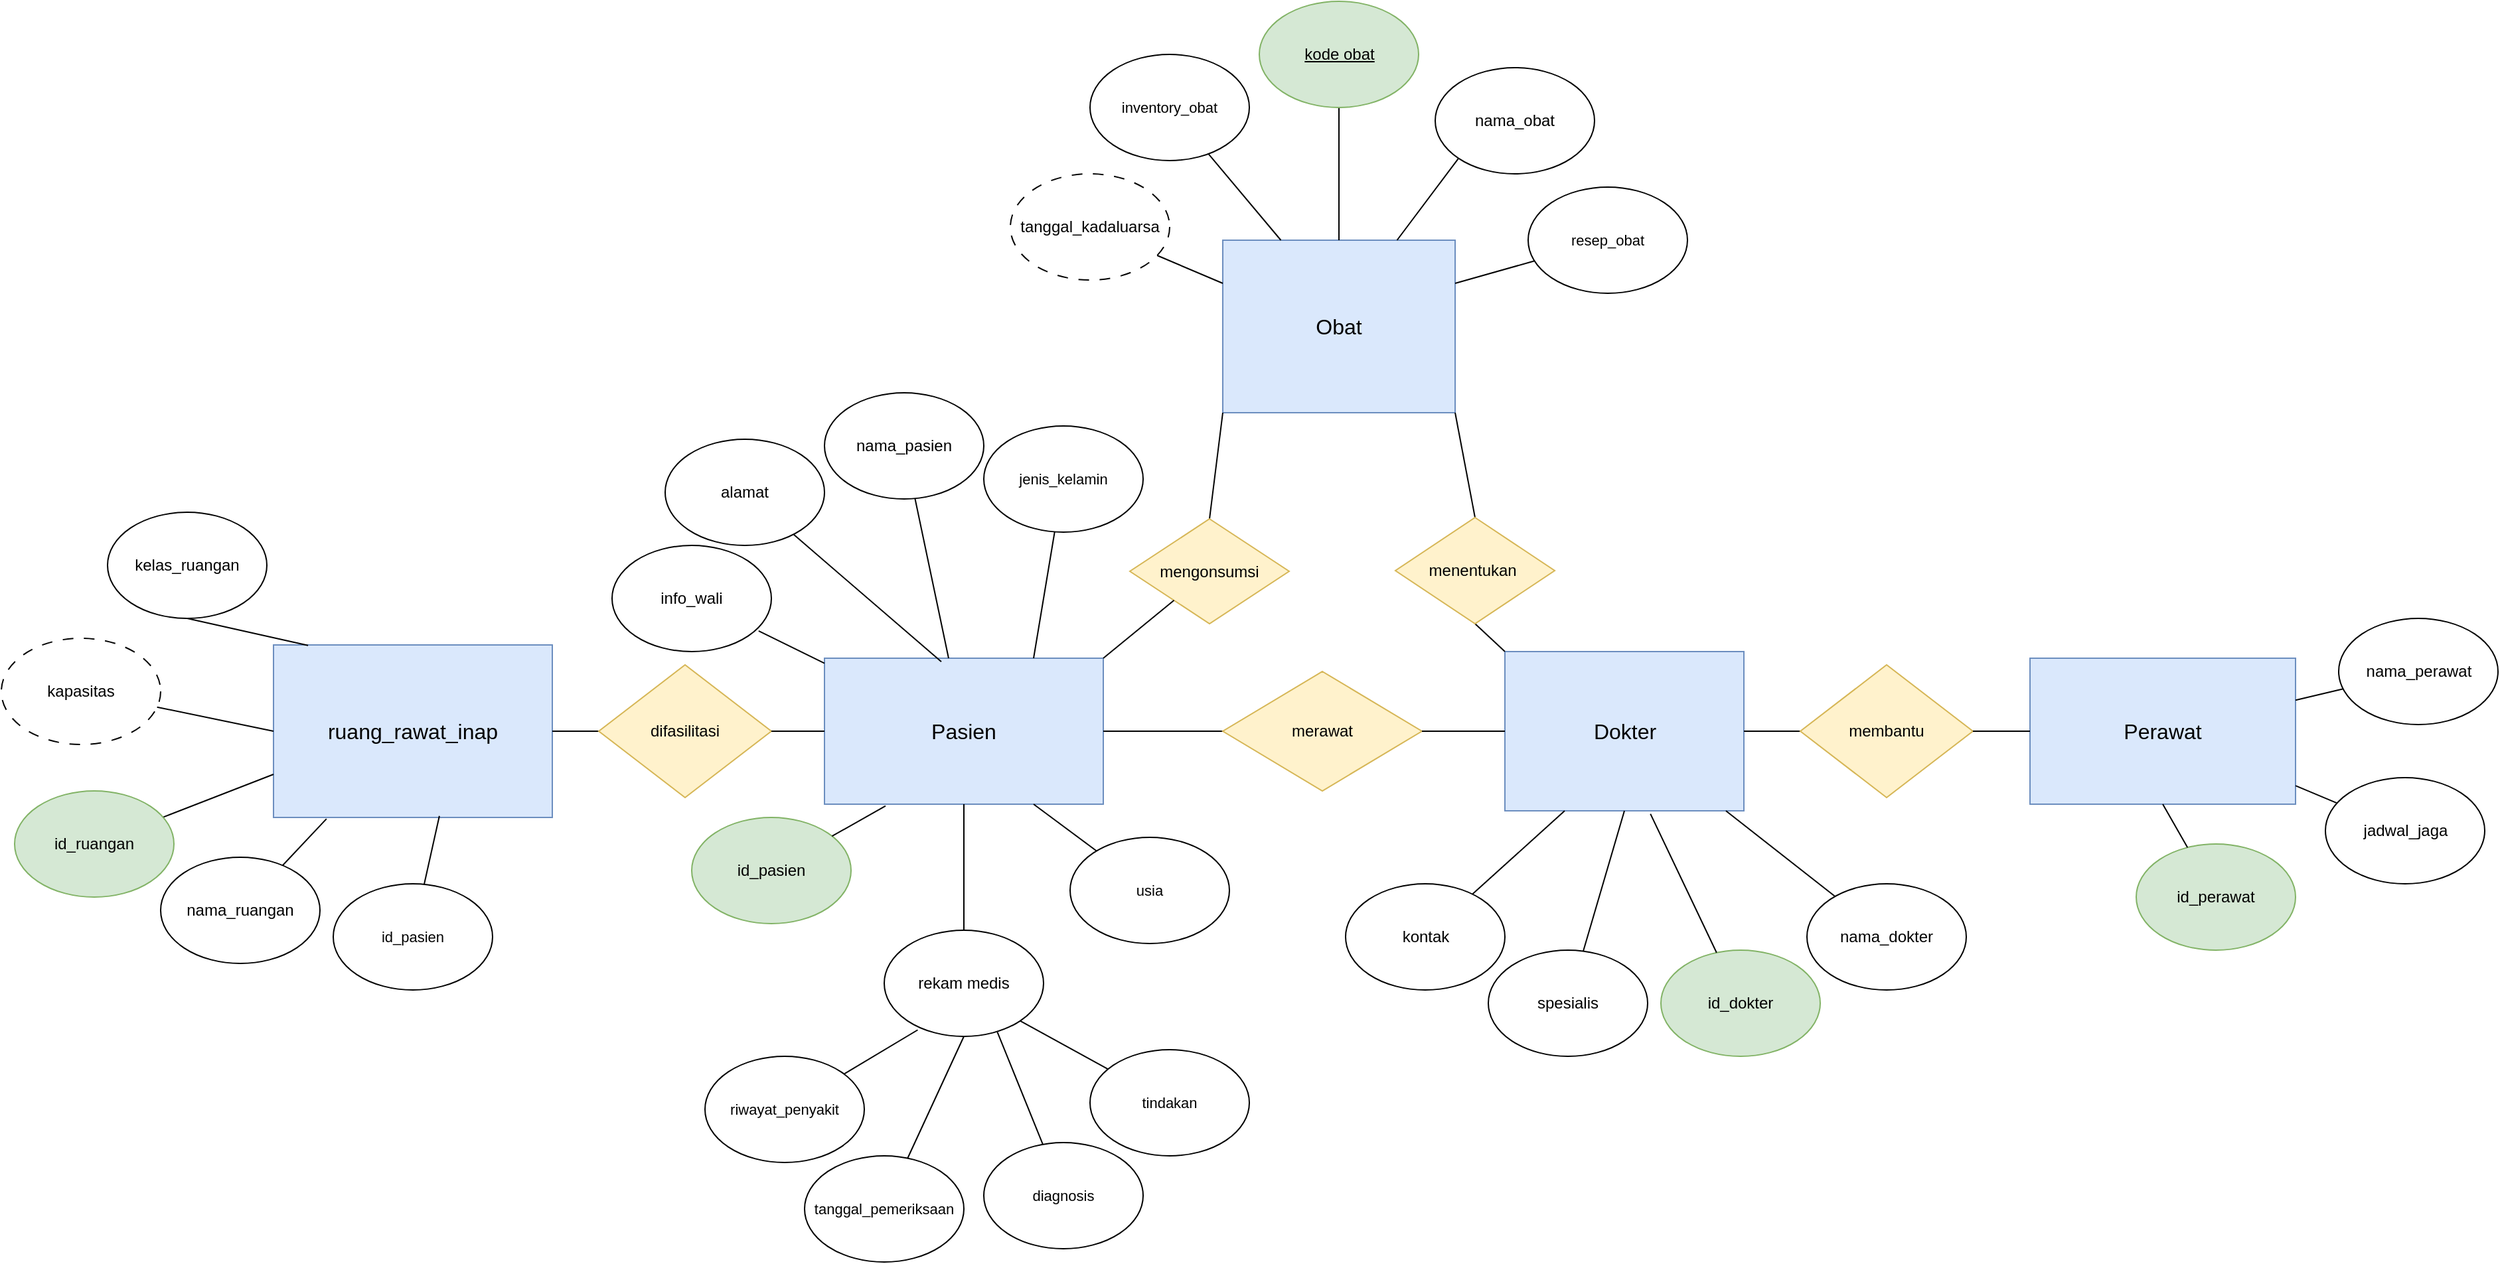 <mxfile version="26.0.16" pages="2">
  <diagram name="Page-1" id="LB_2uDk40Er088YPFWuC">
    <mxGraphModel dx="4876" dy="2948" grid="1" gridSize="10" guides="1" tooltips="1" connect="1" arrows="1" fold="1" page="1" pageScale="1" pageWidth="850" pageHeight="1100" math="0" shadow="0">
      <root>
        <mxCell id="0" />
        <mxCell id="1" parent="0" />
        <mxCell id="Kvg0KjYGYufHvfmbACnj-1" value="Pasien" style="rounded=0;whiteSpace=wrap;html=1;fillColor=#dae8fc;strokeColor=#6c8ebf;fontSize=16;" parent="1" vertex="1">
          <mxGeometry x="-410" y="-55" width="210" height="110" as="geometry" />
        </mxCell>
        <mxCell id="Kvg0KjYGYufHvfmbACnj-2" value="Perawat" style="rounded=0;whiteSpace=wrap;html=1;fillColor=#dae8fc;strokeColor=#6c8ebf;fontSize=16;" parent="1" vertex="1">
          <mxGeometry x="498" y="-55.0" width="200" height="110" as="geometry" />
        </mxCell>
        <mxCell id="Kvg0KjYGYufHvfmbACnj-3" value="Dokter" style="rounded=0;whiteSpace=wrap;html=1;fillColor=#dae8fc;strokeColor=#6c8ebf;fontSize=16;" parent="1" vertex="1">
          <mxGeometry x="102.5" y="-60" width="180" height="120" as="geometry" />
        </mxCell>
        <mxCell id="Kvg0KjYGYufHvfmbACnj-4" value="ruang_rawat_inap" style="rounded=0;whiteSpace=wrap;html=1;fillColor=#dae8fc;strokeColor=#6c8ebf;fontSize=16;" parent="1" vertex="1">
          <mxGeometry x="-825" y="-65" width="210" height="130" as="geometry" />
        </mxCell>
        <mxCell id="Kvg0KjYGYufHvfmbACnj-39" style="rounded=0;orthogonalLoop=1;jettySize=auto;html=1;endArrow=none;startFill=0;" parent="1" source="Kvg0KjYGYufHvfmbACnj-5" target="Kvg0KjYGYufHvfmbACnj-1" edge="1">
          <mxGeometry relative="1" as="geometry" />
        </mxCell>
        <mxCell id="Kvg0KjYGYufHvfmbACnj-5" value="nama_pasien" style="ellipse;whiteSpace=wrap;html=1;" parent="1" vertex="1">
          <mxGeometry x="-410" y="-255" width="120" height="80" as="geometry" />
        </mxCell>
        <mxCell id="Kvg0KjYGYufHvfmbACnj-34" style="rounded=0;orthogonalLoop=1;jettySize=auto;html=1;entryX=0.419;entryY=0.024;entryDx=0;entryDy=0;endArrow=none;startFill=0;entryPerimeter=0;" parent="1" source="Kvg0KjYGYufHvfmbACnj-6" target="Kvg0KjYGYufHvfmbACnj-1" edge="1">
          <mxGeometry relative="1" as="geometry" />
        </mxCell>
        <mxCell id="Kvg0KjYGYufHvfmbACnj-6" value="alamat" style="ellipse;whiteSpace=wrap;html=1;" parent="1" vertex="1">
          <mxGeometry x="-530" y="-220" width="120" height="80" as="geometry" />
        </mxCell>
        <mxCell id="Kvg0KjYGYufHvfmbACnj-7" value="id_pasien" style="ellipse;whiteSpace=wrap;html=1;fillColor=#d5e8d4;strokeColor=#82b366;" parent="1" vertex="1">
          <mxGeometry x="-510" y="65" width="120" height="80" as="geometry" />
        </mxCell>
        <mxCell id="Kvg0KjYGYufHvfmbACnj-35" style="rounded=0;orthogonalLoop=1;jettySize=auto;html=1;endArrow=none;startFill=0;" parent="1" source="Kvg0KjYGYufHvfmbACnj-8" target="Kvg0KjYGYufHvfmbACnj-1" edge="1">
          <mxGeometry relative="1" as="geometry" />
        </mxCell>
        <mxCell id="Kvg0KjYGYufHvfmbACnj-8" value="info_wali" style="ellipse;whiteSpace=wrap;html=1;fillStyle=auto;strokeColor=default;perimeterSpacing=2;shadow=0;" parent="1" vertex="1">
          <mxGeometry x="-570" y="-140" width="120" height="80" as="geometry" />
        </mxCell>
        <mxCell id="Kvg0KjYGYufHvfmbACnj-53" style="rounded=0;orthogonalLoop=1;jettySize=auto;html=1;endArrow=none;startFill=0;" parent="1" source="Kvg0KjYGYufHvfmbACnj-10" target="Kvg0KjYGYufHvfmbACnj-3" edge="1">
          <mxGeometry relative="1" as="geometry" />
        </mxCell>
        <mxCell id="Kvg0KjYGYufHvfmbACnj-10" value="nama_dokter" style="ellipse;whiteSpace=wrap;html=1;" parent="1" vertex="1">
          <mxGeometry x="330" y="115" width="120" height="80" as="geometry" />
        </mxCell>
        <mxCell id="Kvg0KjYGYufHvfmbACnj-11" value="id_dokter" style="ellipse;whiteSpace=wrap;html=1;fillColor=#d5e8d4;strokeColor=#82b366;" parent="1" vertex="1">
          <mxGeometry x="220" y="165" width="120" height="80" as="geometry" />
        </mxCell>
        <mxCell id="Kvg0KjYGYufHvfmbACnj-51" style="rounded=0;orthogonalLoop=1;jettySize=auto;html=1;endArrow=none;startFill=0;entryX=0.5;entryY=1;entryDx=0;entryDy=0;" parent="1" source="Kvg0KjYGYufHvfmbACnj-12" target="Kvg0KjYGYufHvfmbACnj-3" edge="1">
          <mxGeometry relative="1" as="geometry" />
        </mxCell>
        <mxCell id="Kvg0KjYGYufHvfmbACnj-12" value="spesialis" style="ellipse;whiteSpace=wrap;html=1;" parent="1" vertex="1">
          <mxGeometry x="90" y="165" width="120" height="80" as="geometry" />
        </mxCell>
        <mxCell id="Kvg0KjYGYufHvfmbACnj-55" style="rounded=0;orthogonalLoop=1;jettySize=auto;html=1;entryX=0.25;entryY=1;entryDx=0;entryDy=0;endArrow=none;startFill=0;" parent="1" source="Kvg0KjYGYufHvfmbACnj-14" target="Kvg0KjYGYufHvfmbACnj-3" edge="1">
          <mxGeometry relative="1" as="geometry" />
        </mxCell>
        <mxCell id="Kvg0KjYGYufHvfmbACnj-14" value="kontak" style="ellipse;whiteSpace=wrap;html=1;" parent="1" vertex="1">
          <mxGeometry x="-17.5" y="115" width="120" height="80" as="geometry" />
        </mxCell>
        <mxCell id="Kvg0KjYGYufHvfmbACnj-15" value="id_perawat" style="ellipse;whiteSpace=wrap;html=1;fillColor=#d5e8d4;strokeColor=#82b366;" parent="1" vertex="1">
          <mxGeometry x="578" y="85" width="120" height="80" as="geometry" />
        </mxCell>
        <mxCell id="Kvg0KjYGYufHvfmbACnj-42" style="rounded=0;orthogonalLoop=1;jettySize=auto;html=1;endArrow=none;startFill=0;" parent="1" source="Kvg0KjYGYufHvfmbACnj-16" target="Kvg0KjYGYufHvfmbACnj-2" edge="1">
          <mxGeometry relative="1" as="geometry" />
        </mxCell>
        <mxCell id="Kvg0KjYGYufHvfmbACnj-16" value="jadwal_jaga" style="ellipse;whiteSpace=wrap;html=1;" parent="1" vertex="1">
          <mxGeometry x="720.5" y="35" width="120" height="80" as="geometry" />
        </mxCell>
        <mxCell id="Kvg0KjYGYufHvfmbACnj-45" style="rounded=0;orthogonalLoop=1;jettySize=auto;html=1;endArrow=none;startFill=0;" parent="1" source="Kvg0KjYGYufHvfmbACnj-17" target="Kvg0KjYGYufHvfmbACnj-2" edge="1">
          <mxGeometry relative="1" as="geometry" />
        </mxCell>
        <mxCell id="Kvg0KjYGYufHvfmbACnj-17" value="nama_perawat" style="ellipse;whiteSpace=wrap;html=1;" parent="1" vertex="1">
          <mxGeometry x="730.5" y="-85.0" width="120" height="80" as="geometry" />
        </mxCell>
        <mxCell id="Kvg0KjYGYufHvfmbACnj-47" style="rounded=0;orthogonalLoop=1;jettySize=auto;html=1;endArrow=none;startFill=0;entryX=0;entryY=0.75;entryDx=0;entryDy=0;" parent="1" source="Kvg0KjYGYufHvfmbACnj-20" target="Kvg0KjYGYufHvfmbACnj-4" edge="1">
          <mxGeometry relative="1" as="geometry">
            <mxPoint x="-860" y="30" as="targetPoint" />
          </mxGeometry>
        </mxCell>
        <mxCell id="Kvg0KjYGYufHvfmbACnj-20" value="id_ruangan" style="ellipse;whiteSpace=wrap;html=1;fillColor=#d5e8d4;strokeColor=#82b366;" parent="1" vertex="1">
          <mxGeometry x="-1020" y="45" width="120" height="80" as="geometry" />
        </mxCell>
        <mxCell id="Kvg0KjYGYufHvfmbACnj-50" style="rounded=0;orthogonalLoop=1;jettySize=auto;html=1;entryX=0.124;entryY=0.003;entryDx=0;entryDy=0;endArrow=none;startFill=0;exitX=0.5;exitY=1;exitDx=0;exitDy=0;entryPerimeter=0;" parent="1" source="Kvg0KjYGYufHvfmbACnj-21" target="Kvg0KjYGYufHvfmbACnj-4" edge="1">
          <mxGeometry relative="1" as="geometry">
            <mxPoint x="-630.936" y="-124.267" as="sourcePoint" />
            <mxPoint x="-745" y="-60" as="targetPoint" />
          </mxGeometry>
        </mxCell>
        <mxCell id="Kvg0KjYGYufHvfmbACnj-21" value="kelas_ruangan" style="ellipse;whiteSpace=wrap;html=1;" parent="1" vertex="1">
          <mxGeometry x="-950" y="-165" width="120" height="80" as="geometry" />
        </mxCell>
        <mxCell id="Kvg0KjYGYufHvfmbACnj-22" value="kapasitas" style="ellipse;whiteSpace=wrap;html=1;dashed=1;dashPattern=8 8;" parent="1" vertex="1">
          <mxGeometry x="-1030" y="-70" width="120" height="80" as="geometry" />
        </mxCell>
        <mxCell id="Kvg0KjYGYufHvfmbACnj-48" style="rounded=0;orthogonalLoop=1;jettySize=auto;html=1;entryX=0.19;entryY=1.008;entryDx=0;entryDy=0;endArrow=none;startFill=0;entryPerimeter=0;" parent="1" source="Kvg0KjYGYufHvfmbACnj-24" target="Kvg0KjYGYufHvfmbACnj-4" edge="1">
          <mxGeometry relative="1" as="geometry" />
        </mxCell>
        <mxCell id="Kvg0KjYGYufHvfmbACnj-24" value="nama_ruangan" style="ellipse;whiteSpace=wrap;html=1;" parent="1" vertex="1">
          <mxGeometry x="-910" y="95" width="120" height="80" as="geometry" />
        </mxCell>
        <mxCell id="Kvg0KjYGYufHvfmbACnj-25" value="Obat" style="rounded=0;whiteSpace=wrap;html=1;fillColor=#dae8fc;strokeColor=#6c8ebf;fontSize=16;" parent="1" vertex="1">
          <mxGeometry x="-110" y="-370" width="175" height="130" as="geometry" />
        </mxCell>
        <mxCell id="Kvg0KjYGYufHvfmbACnj-59" style="rounded=0;orthogonalLoop=1;jettySize=auto;html=1;entryX=0.75;entryY=0;entryDx=0;entryDy=0;endArrow=none;startFill=0;exitX=0;exitY=1;exitDx=0;exitDy=0;" parent="1" source="Kvg0KjYGYufHvfmbACnj-26" target="Kvg0KjYGYufHvfmbACnj-25" edge="1">
          <mxGeometry relative="1" as="geometry">
            <mxPoint x="-0.816" y="-545.004" as="sourcePoint" />
          </mxGeometry>
        </mxCell>
        <mxCell id="Kvg0KjYGYufHvfmbACnj-26" value="nama_obat" style="ellipse;whiteSpace=wrap;html=1;" parent="1" vertex="1">
          <mxGeometry x="50" y="-500" width="120" height="80" as="geometry" />
        </mxCell>
        <mxCell id="Kvg0KjYGYufHvfmbACnj-58" style="rounded=0;orthogonalLoop=1;jettySize=auto;html=1;entryX=0.5;entryY=0;entryDx=0;entryDy=0;endArrow=none;startFill=0;" parent="1" source="Kvg0KjYGYufHvfmbACnj-27" target="Kvg0KjYGYufHvfmbACnj-25" edge="1">
          <mxGeometry relative="1" as="geometry" />
        </mxCell>
        <mxCell id="Kvg0KjYGYufHvfmbACnj-27" value="kode obat" style="ellipse;whiteSpace=wrap;html=1;fontStyle=4;fillColor=#d5e8d4;strokeColor=#82b366;" parent="1" vertex="1">
          <mxGeometry x="-82.5" y="-550" width="120" height="80" as="geometry" />
        </mxCell>
        <mxCell id="Kvg0KjYGYufHvfmbACnj-56" style="rounded=0;orthogonalLoop=1;jettySize=auto;html=1;entryX=0;entryY=0.25;entryDx=0;entryDy=0;endArrow=none;startFill=0;" parent="1" source="Kvg0KjYGYufHvfmbACnj-29" target="Kvg0KjYGYufHvfmbACnj-25" edge="1">
          <mxGeometry relative="1" as="geometry" />
        </mxCell>
        <mxCell id="Kvg0KjYGYufHvfmbACnj-29" value="tanggal_kadaluarsa" style="ellipse;whiteSpace=wrap;html=1;dashed=1;dashPattern=8 8;" parent="1" vertex="1">
          <mxGeometry x="-270" y="-420" width="120" height="80" as="geometry" />
        </mxCell>
        <mxCell id="Kvg0KjYGYufHvfmbACnj-38" style="rounded=0;orthogonalLoop=1;jettySize=auto;html=1;endArrow=none;startFill=0;" parent="1" source="Kvg0KjYGYufHvfmbACnj-33" target="Kvg0KjYGYufHvfmbACnj-1" edge="1">
          <mxGeometry relative="1" as="geometry" />
        </mxCell>
        <mxCell id="Kvg0KjYGYufHvfmbACnj-33" value="rekam medis" style="ellipse;whiteSpace=wrap;html=1;" parent="1" vertex="1">
          <mxGeometry x="-365" y="150" width="120" height="80" as="geometry" />
        </mxCell>
        <mxCell id="Kvg0KjYGYufHvfmbACnj-37" style="rounded=0;orthogonalLoop=1;jettySize=auto;html=1;entryX=0.219;entryY=1.012;entryDx=0;entryDy=0;entryPerimeter=0;endArrow=none;startFill=0;" parent="1" source="Kvg0KjYGYufHvfmbACnj-7" target="Kvg0KjYGYufHvfmbACnj-1" edge="1">
          <mxGeometry relative="1" as="geometry" />
        </mxCell>
        <mxCell id="Kvg0KjYGYufHvfmbACnj-46" style="rounded=0;orthogonalLoop=1;jettySize=auto;html=1;endArrow=none;startFill=0;entryX=0;entryY=0.5;entryDx=0;entryDy=0;" parent="1" source="Kvg0KjYGYufHvfmbACnj-22" target="Kvg0KjYGYufHvfmbACnj-4" edge="1">
          <mxGeometry relative="1" as="geometry">
            <mxPoint x="-840" y="15" as="targetPoint" />
          </mxGeometry>
        </mxCell>
        <mxCell id="Kvg0KjYGYufHvfmbACnj-54" style="rounded=0;orthogonalLoop=1;jettySize=auto;html=1;endArrow=none;startFill=0;entryX=0.609;entryY=1.019;entryDx=0;entryDy=0;entryPerimeter=0;" parent="1" source="Kvg0KjYGYufHvfmbACnj-11" target="Kvg0KjYGYufHvfmbACnj-3" edge="1">
          <mxGeometry relative="1" as="geometry">
            <mxPoint x="219" y="74.16" as="targetPoint" />
          </mxGeometry>
        </mxCell>
        <mxCell id="Kvg0KjYGYufHvfmbACnj-61" style="rounded=0;orthogonalLoop=1;jettySize=auto;html=1;entryX=1;entryY=1;entryDx=0;entryDy=0;endArrow=none;startFill=0;exitX=0.5;exitY=0;exitDx=0;exitDy=0;" parent="1" source="Kvg0KjYGYufHvfmbACnj-60" target="Kvg0KjYGYufHvfmbACnj-25" edge="1">
          <mxGeometry relative="1" as="geometry">
            <mxPoint x="24.663" y="-277.753" as="sourcePoint" />
          </mxGeometry>
        </mxCell>
        <mxCell id="Kvg0KjYGYufHvfmbACnj-62" style="rounded=0;orthogonalLoop=1;jettySize=auto;html=1;entryX=0;entryY=0;entryDx=0;entryDy=0;endArrow=none;endFill=1;startFill=0;exitX=0.5;exitY=1;exitDx=0;exitDy=0;" parent="1" source="Kvg0KjYGYufHvfmbACnj-60" target="Kvg0KjYGYufHvfmbACnj-3" edge="1">
          <mxGeometry relative="1" as="geometry">
            <mxPoint x="60.266" y="-89.165" as="sourcePoint" />
          </mxGeometry>
        </mxCell>
        <mxCell id="Kvg0KjYGYufHvfmbACnj-60" value="menentukan&amp;nbsp;" style="rhombus;whiteSpace=wrap;html=1;fillColor=#fff2cc;strokeColor=#d6b656;" parent="1" vertex="1">
          <mxGeometry x="20" y="-161" width="120" height="80" as="geometry" />
        </mxCell>
        <mxCell id="Kvg0KjYGYufHvfmbACnj-64" style="rounded=0;orthogonalLoop=1;jettySize=auto;html=1;entryX=0.5;entryY=1;entryDx=0;entryDy=0;endArrow=none;startFill=0;" parent="1" source="Kvg0KjYGYufHvfmbACnj-15" target="Kvg0KjYGYufHvfmbACnj-2" edge="1">
          <mxGeometry relative="1" as="geometry" />
        </mxCell>
        <mxCell id="Kvg0KjYGYufHvfmbACnj-85" style="rounded=0;orthogonalLoop=1;jettySize=auto;html=1;entryX=1;entryY=0.5;entryDx=0;entryDy=0;endArrow=none;startFill=0;exitX=0;exitY=0.5;exitDx=0;exitDy=0;" parent="1" source="Kvg0KjYGYufHvfmbACnj-66" target="Kvg0KjYGYufHvfmbACnj-3" edge="1">
          <mxGeometry relative="1" as="geometry">
            <mxPoint x="380" y="4.16" as="sourcePoint" />
          </mxGeometry>
        </mxCell>
        <mxCell id="Kvg0KjYGYufHvfmbACnj-66" value="membantu" style="rhombus;whiteSpace=wrap;html=1;fillColor=#fff2cc;strokeColor=#d6b656;" parent="1" vertex="1">
          <mxGeometry x="325" y="-50" width="130" height="100" as="geometry" />
        </mxCell>
        <mxCell id="Kvg0KjYGYufHvfmbACnj-69" style="rounded=0;orthogonalLoop=1;jettySize=auto;html=1;entryX=0;entryY=0.5;entryDx=0;entryDy=0;endArrow=none;startFill=0;exitX=1;exitY=0.5;exitDx=0;exitDy=0;" parent="1" source="Kvg0KjYGYufHvfmbACnj-66" target="Kvg0KjYGYufHvfmbACnj-2" edge="1">
          <mxGeometry relative="1" as="geometry">
            <mxPoint x="603" y="-40" as="sourcePoint" />
          </mxGeometry>
        </mxCell>
        <mxCell id="Kvg0KjYGYufHvfmbACnj-71" style="rounded=0;orthogonalLoop=1;jettySize=auto;html=1;entryX=0;entryY=1;entryDx=0;entryDy=0;endArrow=none;startFill=0;exitX=0.5;exitY=0;exitDx=0;exitDy=0;" parent="1" source="Kvg0KjYGYufHvfmbACnj-70" target="Kvg0KjYGYufHvfmbACnj-25" edge="1">
          <mxGeometry relative="1" as="geometry">
            <mxPoint x="-168.533" y="-254.762" as="sourcePoint" />
          </mxGeometry>
        </mxCell>
        <mxCell id="Kvg0KjYGYufHvfmbACnj-70" value="mengonsumsi" style="rhombus;whiteSpace=wrap;html=1;fillColor=#fff2cc;strokeColor=#d6b656;" parent="1" vertex="1">
          <mxGeometry x="-180" y="-160" width="120" height="79" as="geometry" />
        </mxCell>
        <mxCell id="Kvg0KjYGYufHvfmbACnj-72" style="rounded=0;orthogonalLoop=1;jettySize=auto;html=1;entryX=1;entryY=0;entryDx=0;entryDy=0;endArrow=none;startFill=0;" parent="1" source="Kvg0KjYGYufHvfmbACnj-70" target="Kvg0KjYGYufHvfmbACnj-1" edge="1">
          <mxGeometry relative="1" as="geometry" />
        </mxCell>
        <mxCell id="Kvg0KjYGYufHvfmbACnj-75" style="rounded=0;orthogonalLoop=1;jettySize=auto;html=1;entryX=1;entryY=0.5;entryDx=0;entryDy=0;endArrow=none;startFill=0;" parent="1" source="Kvg0KjYGYufHvfmbACnj-73" target="Kvg0KjYGYufHvfmbACnj-1" edge="1">
          <mxGeometry relative="1" as="geometry" />
        </mxCell>
        <mxCell id="Kvg0KjYGYufHvfmbACnj-73" value="merawat" style="rhombus;whiteSpace=wrap;html=1;fillColor=#fff2cc;strokeColor=#d6b656;" parent="1" vertex="1">
          <mxGeometry x="-110" y="-45" width="150" height="90" as="geometry" />
        </mxCell>
        <mxCell id="Kvg0KjYGYufHvfmbACnj-74" style="rounded=0;orthogonalLoop=1;jettySize=auto;html=1;entryX=0;entryY=0.5;entryDx=0;entryDy=0;endArrow=none;startFill=0;exitX=1;exitY=0.5;exitDx=0;exitDy=0;" parent="1" source="Kvg0KjYGYufHvfmbACnj-73" target="Kvg0KjYGYufHvfmbACnj-3" edge="1">
          <mxGeometry relative="1" as="geometry">
            <mxPoint x="394.5" y="126.2" as="sourcePoint" />
          </mxGeometry>
        </mxCell>
        <mxCell id="Kvg0KjYGYufHvfmbACnj-82" style="rounded=0;orthogonalLoop=1;jettySize=auto;html=1;entryX=1;entryY=0.5;entryDx=0;entryDy=0;endArrow=none;startFill=0;" parent="1" source="Kvg0KjYGYufHvfmbACnj-81" target="Kvg0KjYGYufHvfmbACnj-4" edge="1">
          <mxGeometry relative="1" as="geometry">
            <mxPoint x="-582.32" y="-39.862" as="sourcePoint" />
          </mxGeometry>
        </mxCell>
        <mxCell id="Kvg0KjYGYufHvfmbACnj-81" value="difasilitasi" style="rhombus;whiteSpace=wrap;html=1;fillColor=#fff2cc;strokeColor=#d6b656;" parent="1" vertex="1">
          <mxGeometry x="-580" y="-50" width="130" height="100" as="geometry" />
        </mxCell>
        <mxCell id="Kvg0KjYGYufHvfmbACnj-84" style="rounded=0;orthogonalLoop=1;jettySize=auto;html=1;entryX=0;entryY=0.5;entryDx=0;entryDy=0;endArrow=none;startFill=0;" parent="1" source="Kvg0KjYGYufHvfmbACnj-81" target="Kvg0KjYGYufHvfmbACnj-1" edge="1">
          <mxGeometry relative="1" as="geometry" />
        </mxCell>
        <mxCell id="kNWzuDZAKuwh4nvmzj43-5" value="jenis_kelamin" style="ellipse;whiteSpace=wrap;html=1;fontFamily=Helvetica;fontSize=11;fontColor=default;labelBackgroundColor=default;" vertex="1" parent="1">
          <mxGeometry x="-290" y="-230" width="120" height="80" as="geometry" />
        </mxCell>
        <mxCell id="kNWzuDZAKuwh4nvmzj43-6" style="shape=connector;rounded=0;orthogonalLoop=1;jettySize=auto;html=1;entryX=0.75;entryY=0;entryDx=0;entryDy=0;strokeColor=default;align=center;verticalAlign=middle;fontFamily=Helvetica;fontSize=11;fontColor=default;labelBackgroundColor=default;startFill=0;endArrow=none;" edge="1" parent="1" source="kNWzuDZAKuwh4nvmzj43-5" target="Kvg0KjYGYufHvfmbACnj-1">
          <mxGeometry relative="1" as="geometry" />
        </mxCell>
        <mxCell id="kNWzuDZAKuwh4nvmzj43-14" style="shape=connector;rounded=0;orthogonalLoop=1;jettySize=auto;html=1;entryX=0.21;entryY=0.939;entryDx=0;entryDy=0;strokeColor=default;align=center;verticalAlign=middle;fontFamily=Helvetica;fontSize=11;fontColor=default;labelBackgroundColor=default;startFill=0;endArrow=none;entryPerimeter=0;" edge="1" parent="1" source="kNWzuDZAKuwh4nvmzj43-7" target="Kvg0KjYGYufHvfmbACnj-33">
          <mxGeometry relative="1" as="geometry" />
        </mxCell>
        <mxCell id="kNWzuDZAKuwh4nvmzj43-7" value="riwayat_penyakit" style="ellipse;whiteSpace=wrap;html=1;fontFamily=Helvetica;fontSize=11;fontColor=default;labelBackgroundColor=default;" vertex="1" parent="1">
          <mxGeometry x="-500" y="245" width="120" height="80" as="geometry" />
        </mxCell>
        <mxCell id="kNWzuDZAKuwh4nvmzj43-15" style="shape=connector;rounded=0;orthogonalLoop=1;jettySize=auto;html=1;entryX=0.5;entryY=1;entryDx=0;entryDy=0;strokeColor=default;align=center;verticalAlign=middle;fontFamily=Helvetica;fontSize=11;fontColor=default;labelBackgroundColor=default;startFill=0;endArrow=none;" edge="1" parent="1" source="kNWzuDZAKuwh4nvmzj43-8" target="Kvg0KjYGYufHvfmbACnj-33">
          <mxGeometry relative="1" as="geometry" />
        </mxCell>
        <mxCell id="kNWzuDZAKuwh4nvmzj43-8" value="tanggal_pemeriksaan" style="ellipse;whiteSpace=wrap;html=1;fontFamily=Helvetica;fontSize=11;fontColor=default;labelBackgroundColor=default;" vertex="1" parent="1">
          <mxGeometry x="-425" y="320" width="120" height="80" as="geometry" />
        </mxCell>
        <mxCell id="kNWzuDZAKuwh4nvmzj43-16" style="shape=connector;rounded=0;orthogonalLoop=1;jettySize=auto;html=1;entryX=0.71;entryY=0.958;entryDx=0;entryDy=0;strokeColor=default;align=center;verticalAlign=middle;fontFamily=Helvetica;fontSize=11;fontColor=default;labelBackgroundColor=default;startFill=0;endArrow=none;entryPerimeter=0;" edge="1" parent="1" source="kNWzuDZAKuwh4nvmzj43-9" target="Kvg0KjYGYufHvfmbACnj-33">
          <mxGeometry relative="1" as="geometry" />
        </mxCell>
        <mxCell id="kNWzuDZAKuwh4nvmzj43-9" value="diagnosis" style="ellipse;whiteSpace=wrap;html=1;fontFamily=Helvetica;fontSize=11;fontColor=default;labelBackgroundColor=default;" vertex="1" parent="1">
          <mxGeometry x="-290" y="310" width="120" height="80" as="geometry" />
        </mxCell>
        <mxCell id="kNWzuDZAKuwh4nvmzj43-17" style="shape=connector;rounded=0;orthogonalLoop=1;jettySize=auto;html=1;entryX=1;entryY=1;entryDx=0;entryDy=0;strokeColor=default;align=center;verticalAlign=middle;fontFamily=Helvetica;fontSize=11;fontColor=default;labelBackgroundColor=default;startFill=0;endArrow=none;" edge="1" parent="1" source="kNWzuDZAKuwh4nvmzj43-10" target="Kvg0KjYGYufHvfmbACnj-33">
          <mxGeometry relative="1" as="geometry" />
        </mxCell>
        <mxCell id="kNWzuDZAKuwh4nvmzj43-10" value="tindakan" style="ellipse;whiteSpace=wrap;html=1;fontFamily=Helvetica;fontSize=11;fontColor=default;labelBackgroundColor=default;" vertex="1" parent="1">
          <mxGeometry x="-210" y="240" width="120" height="80" as="geometry" />
        </mxCell>
        <mxCell id="kNWzuDZAKuwh4nvmzj43-11" value="id_pasien" style="ellipse;whiteSpace=wrap;html=1;fontFamily=Helvetica;fontSize=11;fontColor=default;labelBackgroundColor=default;" vertex="1" parent="1">
          <mxGeometry x="-780" y="115" width="120" height="80" as="geometry" />
        </mxCell>
        <mxCell id="kNWzuDZAKuwh4nvmzj43-13" style="shape=connector;rounded=0;orthogonalLoop=1;jettySize=auto;html=1;entryX=0.595;entryY=0.991;entryDx=0;entryDy=0;entryPerimeter=0;strokeColor=default;align=center;verticalAlign=middle;fontFamily=Helvetica;fontSize=11;fontColor=default;labelBackgroundColor=default;startFill=0;endArrow=none;" edge="1" parent="1" source="kNWzuDZAKuwh4nvmzj43-11" target="Kvg0KjYGYufHvfmbACnj-4">
          <mxGeometry relative="1" as="geometry" />
        </mxCell>
        <mxCell id="kNWzuDZAKuwh4nvmzj43-24" style="shape=connector;rounded=0;orthogonalLoop=1;jettySize=auto;html=1;entryX=1;entryY=0.25;entryDx=0;entryDy=0;strokeColor=default;align=center;verticalAlign=middle;fontFamily=Helvetica;fontSize=11;fontColor=default;labelBackgroundColor=default;startFill=0;endArrow=none;" edge="1" parent="1" source="kNWzuDZAKuwh4nvmzj43-18" target="Kvg0KjYGYufHvfmbACnj-25">
          <mxGeometry relative="1" as="geometry">
            <mxPoint x="-5" y="-300" as="targetPoint" />
          </mxGeometry>
        </mxCell>
        <mxCell id="kNWzuDZAKuwh4nvmzj43-18" value="resep_obat" style="ellipse;whiteSpace=wrap;html=1;fontFamily=Helvetica;fontSize=11;fontColor=default;labelBackgroundColor=default;" vertex="1" parent="1">
          <mxGeometry x="120" y="-410" width="120" height="80" as="geometry" />
        </mxCell>
        <mxCell id="kNWzuDZAKuwh4nvmzj43-23" style="shape=connector;rounded=0;orthogonalLoop=1;jettySize=auto;html=1;entryX=0.25;entryY=0;entryDx=0;entryDy=0;strokeColor=default;align=center;verticalAlign=middle;fontFamily=Helvetica;fontSize=11;fontColor=default;labelBackgroundColor=default;startFill=0;endArrow=none;" edge="1" parent="1" source="kNWzuDZAKuwh4nvmzj43-22" target="Kvg0KjYGYufHvfmbACnj-25">
          <mxGeometry relative="1" as="geometry" />
        </mxCell>
        <mxCell id="kNWzuDZAKuwh4nvmzj43-22" value="inventory_obat" style="ellipse;whiteSpace=wrap;html=1;fontFamily=Helvetica;fontSize=11;fontColor=default;labelBackgroundColor=default;" vertex="1" parent="1">
          <mxGeometry x="-210" y="-510" width="120" height="80" as="geometry" />
        </mxCell>
        <mxCell id="kNWzuDZAKuwh4nvmzj43-26" style="shape=connector;rounded=0;orthogonalLoop=1;jettySize=auto;html=1;entryX=0.75;entryY=1;entryDx=0;entryDy=0;strokeColor=default;align=center;verticalAlign=middle;fontFamily=Helvetica;fontSize=11;fontColor=default;labelBackgroundColor=default;startFill=0;endArrow=none;" edge="1" parent="1" source="kNWzuDZAKuwh4nvmzj43-25" target="Kvg0KjYGYufHvfmbACnj-1">
          <mxGeometry relative="1" as="geometry" />
        </mxCell>
        <mxCell id="kNWzuDZAKuwh4nvmzj43-25" value="usia" style="ellipse;whiteSpace=wrap;html=1;fontFamily=Helvetica;fontSize=11;fontColor=default;labelBackgroundColor=default;" vertex="1" parent="1">
          <mxGeometry x="-225" y="80" width="120" height="80" as="geometry" />
        </mxCell>
      </root>
    </mxGraphModel>
  </diagram>
  <diagram name="Copy of Page-1" id="LpoYlC8xhyGrJ24oB7p7">
    <mxGraphModel grid="1" page="1" gridSize="10" guides="1" tooltips="1" connect="1" arrows="1" fold="1" pageScale="1" pageWidth="850" pageHeight="1100" math="0" shadow="0">
      <root>
        <mxCell id="C0fhegVCcDWL5G787Gmt-0" />
        <mxCell id="C0fhegVCcDWL5G787Gmt-1" parent="C0fhegVCcDWL5G787Gmt-0" />
        <mxCell id="C0fhegVCcDWL5G787Gmt-2" value="Pasien" style="rounded=0;whiteSpace=wrap;html=1;fillColor=#dae8fc;strokeColor=#6c8ebf;fontSize=16;" vertex="1" parent="C0fhegVCcDWL5G787Gmt-1">
          <mxGeometry x="-410" y="-55" width="210" height="110" as="geometry" />
        </mxCell>
        <mxCell id="C0fhegVCcDWL5G787Gmt-3" value="Perawat" style="rounded=0;whiteSpace=wrap;html=1;fillColor=#dae8fc;strokeColor=#6c8ebf;fontSize=16;" vertex="1" parent="C0fhegVCcDWL5G787Gmt-1">
          <mxGeometry x="498" y="-55.0" width="200" height="110" as="geometry" />
        </mxCell>
        <mxCell id="C0fhegVCcDWL5G787Gmt-4" value="Dokter" style="rounded=0;whiteSpace=wrap;html=1;fillColor=#dae8fc;strokeColor=#6c8ebf;fontSize=16;" vertex="1" parent="C0fhegVCcDWL5G787Gmt-1">
          <mxGeometry x="102.5" y="-60" width="180" height="120" as="geometry" />
        </mxCell>
        <mxCell id="C0fhegVCcDWL5G787Gmt-5" value="ruang_rawat_inap" style="rounded=0;whiteSpace=wrap;html=1;fillColor=#dae8fc;strokeColor=#6c8ebf;fontSize=16;" vertex="1" parent="C0fhegVCcDWL5G787Gmt-1">
          <mxGeometry x="-825" y="-65" width="210" height="130" as="geometry" />
        </mxCell>
        <mxCell id="C0fhegVCcDWL5G787Gmt-6" style="rounded=0;orthogonalLoop=1;jettySize=auto;html=1;endArrow=none;startFill=0;" edge="1" parent="C0fhegVCcDWL5G787Gmt-1" source="C0fhegVCcDWL5G787Gmt-7" target="C0fhegVCcDWL5G787Gmt-2">
          <mxGeometry relative="1" as="geometry" />
        </mxCell>
        <mxCell id="C0fhegVCcDWL5G787Gmt-7" value="nama_pasien" style="ellipse;whiteSpace=wrap;html=1;" vertex="1" parent="C0fhegVCcDWL5G787Gmt-1">
          <mxGeometry x="-410" y="-255" width="120" height="80" as="geometry" />
        </mxCell>
        <mxCell id="C0fhegVCcDWL5G787Gmt-8" style="rounded=0;orthogonalLoop=1;jettySize=auto;html=1;entryX=0.419;entryY=0.024;entryDx=0;entryDy=0;endArrow=none;startFill=0;entryPerimeter=0;" edge="1" parent="C0fhegVCcDWL5G787Gmt-1" source="C0fhegVCcDWL5G787Gmt-9" target="C0fhegVCcDWL5G787Gmt-2">
          <mxGeometry relative="1" as="geometry" />
        </mxCell>
        <mxCell id="C0fhegVCcDWL5G787Gmt-9" value="alamat" style="ellipse;whiteSpace=wrap;html=1;" vertex="1" parent="C0fhegVCcDWL5G787Gmt-1">
          <mxGeometry x="-530" y="-220" width="120" height="80" as="geometry" />
        </mxCell>
        <mxCell id="C0fhegVCcDWL5G787Gmt-10" value="id_pasien" style="ellipse;whiteSpace=wrap;html=1;fillColor=#d5e8d4;strokeColor=#82b366;" vertex="1" parent="C0fhegVCcDWL5G787Gmt-1">
          <mxGeometry x="-510" y="65" width="120" height="80" as="geometry" />
        </mxCell>
        <mxCell id="C0fhegVCcDWL5G787Gmt-11" style="rounded=0;orthogonalLoop=1;jettySize=auto;html=1;endArrow=none;startFill=0;" edge="1" parent="C0fhegVCcDWL5G787Gmt-1" source="C0fhegVCcDWL5G787Gmt-12" target="C0fhegVCcDWL5G787Gmt-2">
          <mxGeometry relative="1" as="geometry" />
        </mxCell>
        <mxCell id="C0fhegVCcDWL5G787Gmt-12" value="info_wali" style="ellipse;whiteSpace=wrap;html=1;fillStyle=auto;strokeColor=default;perimeterSpacing=2;shadow=0;" vertex="1" parent="C0fhegVCcDWL5G787Gmt-1">
          <mxGeometry x="-570" y="-140" width="120" height="80" as="geometry" />
        </mxCell>
        <mxCell id="C0fhegVCcDWL5G787Gmt-13" style="rounded=0;orthogonalLoop=1;jettySize=auto;html=1;endArrow=none;startFill=0;" edge="1" parent="C0fhegVCcDWL5G787Gmt-1" source="C0fhegVCcDWL5G787Gmt-14" target="C0fhegVCcDWL5G787Gmt-4">
          <mxGeometry relative="1" as="geometry" />
        </mxCell>
        <mxCell id="C0fhegVCcDWL5G787Gmt-14" value="nama_dokter" style="ellipse;whiteSpace=wrap;html=1;" vertex="1" parent="C0fhegVCcDWL5G787Gmt-1">
          <mxGeometry x="330" y="115" width="120" height="80" as="geometry" />
        </mxCell>
        <mxCell id="C0fhegVCcDWL5G787Gmt-15" value="id_dokter" style="ellipse;whiteSpace=wrap;html=1;fillColor=#d5e8d4;strokeColor=#82b366;" vertex="1" parent="C0fhegVCcDWL5G787Gmt-1">
          <mxGeometry x="220" y="165" width="120" height="80" as="geometry" />
        </mxCell>
        <mxCell id="C0fhegVCcDWL5G787Gmt-16" style="rounded=0;orthogonalLoop=1;jettySize=auto;html=1;endArrow=none;startFill=0;entryX=0.5;entryY=1;entryDx=0;entryDy=0;" edge="1" parent="C0fhegVCcDWL5G787Gmt-1" source="C0fhegVCcDWL5G787Gmt-17" target="C0fhegVCcDWL5G787Gmt-4">
          <mxGeometry relative="1" as="geometry" />
        </mxCell>
        <mxCell id="C0fhegVCcDWL5G787Gmt-17" value="spesialis" style="ellipse;whiteSpace=wrap;html=1;" vertex="1" parent="C0fhegVCcDWL5G787Gmt-1">
          <mxGeometry x="90" y="165" width="120" height="80" as="geometry" />
        </mxCell>
        <mxCell id="C0fhegVCcDWL5G787Gmt-18" style="rounded=0;orthogonalLoop=1;jettySize=auto;html=1;entryX=0.25;entryY=1;entryDx=0;entryDy=0;endArrow=none;startFill=0;" edge="1" parent="C0fhegVCcDWL5G787Gmt-1" source="C0fhegVCcDWL5G787Gmt-19" target="C0fhegVCcDWL5G787Gmt-4">
          <mxGeometry relative="1" as="geometry" />
        </mxCell>
        <mxCell id="C0fhegVCcDWL5G787Gmt-19" value="kontak" style="ellipse;whiteSpace=wrap;html=1;" vertex="1" parent="C0fhegVCcDWL5G787Gmt-1">
          <mxGeometry x="-17.5" y="115" width="120" height="80" as="geometry" />
        </mxCell>
        <mxCell id="C0fhegVCcDWL5G787Gmt-20" value="id_perawat" style="ellipse;whiteSpace=wrap;html=1;fillColor=#d5e8d4;strokeColor=#82b366;" vertex="1" parent="C0fhegVCcDWL5G787Gmt-1">
          <mxGeometry x="578" y="85" width="120" height="80" as="geometry" />
        </mxCell>
        <mxCell id="C0fhegVCcDWL5G787Gmt-21" style="rounded=0;orthogonalLoop=1;jettySize=auto;html=1;endArrow=none;startFill=0;" edge="1" parent="C0fhegVCcDWL5G787Gmt-1" source="C0fhegVCcDWL5G787Gmt-22" target="C0fhegVCcDWL5G787Gmt-3">
          <mxGeometry relative="1" as="geometry" />
        </mxCell>
        <mxCell id="C0fhegVCcDWL5G787Gmt-22" value="jadwal_jaga" style="ellipse;whiteSpace=wrap;html=1;" vertex="1" parent="C0fhegVCcDWL5G787Gmt-1">
          <mxGeometry x="720.5" y="35" width="120" height="80" as="geometry" />
        </mxCell>
        <mxCell id="C0fhegVCcDWL5G787Gmt-23" style="rounded=0;orthogonalLoop=1;jettySize=auto;html=1;endArrow=none;startFill=0;" edge="1" parent="C0fhegVCcDWL5G787Gmt-1" source="C0fhegVCcDWL5G787Gmt-24" target="C0fhegVCcDWL5G787Gmt-3">
          <mxGeometry relative="1" as="geometry" />
        </mxCell>
        <mxCell id="C0fhegVCcDWL5G787Gmt-24" value="nama_perawat" style="ellipse;whiteSpace=wrap;html=1;" vertex="1" parent="C0fhegVCcDWL5G787Gmt-1">
          <mxGeometry x="730.5" y="-85.0" width="120" height="80" as="geometry" />
        </mxCell>
        <mxCell id="C0fhegVCcDWL5G787Gmt-25" style="rounded=0;orthogonalLoop=1;jettySize=auto;html=1;endArrow=none;startFill=0;entryX=0;entryY=0.75;entryDx=0;entryDy=0;" edge="1" parent="C0fhegVCcDWL5G787Gmt-1" source="C0fhegVCcDWL5G787Gmt-26" target="C0fhegVCcDWL5G787Gmt-5">
          <mxGeometry relative="1" as="geometry">
            <mxPoint x="-860" y="30" as="targetPoint" />
          </mxGeometry>
        </mxCell>
        <mxCell id="C0fhegVCcDWL5G787Gmt-26" value="id_ruangan" style="ellipse;whiteSpace=wrap;html=1;fillColor=#d5e8d4;strokeColor=#82b366;" vertex="1" parent="C0fhegVCcDWL5G787Gmt-1">
          <mxGeometry x="-1020" y="45" width="120" height="80" as="geometry" />
        </mxCell>
        <mxCell id="C0fhegVCcDWL5G787Gmt-27" style="rounded=0;orthogonalLoop=1;jettySize=auto;html=1;entryX=0.124;entryY=0.003;entryDx=0;entryDy=0;endArrow=none;startFill=0;exitX=0.5;exitY=1;exitDx=0;exitDy=0;entryPerimeter=0;" edge="1" parent="C0fhegVCcDWL5G787Gmt-1" source="C0fhegVCcDWL5G787Gmt-28" target="C0fhegVCcDWL5G787Gmt-5">
          <mxGeometry relative="1" as="geometry">
            <mxPoint x="-630.936" y="-124.267" as="sourcePoint" />
            <mxPoint x="-745" y="-60" as="targetPoint" />
          </mxGeometry>
        </mxCell>
        <mxCell id="C0fhegVCcDWL5G787Gmt-28" value="kelas_ruangan" style="ellipse;whiteSpace=wrap;html=1;" vertex="1" parent="C0fhegVCcDWL5G787Gmt-1">
          <mxGeometry x="-950" y="-165" width="120" height="80" as="geometry" />
        </mxCell>
        <mxCell id="C0fhegVCcDWL5G787Gmt-29" value="kapasitas" style="ellipse;whiteSpace=wrap;html=1;dashed=1;dashPattern=8 8;" vertex="1" parent="C0fhegVCcDWL5G787Gmt-1">
          <mxGeometry x="-1030" y="-70" width="120" height="80" as="geometry" />
        </mxCell>
        <mxCell id="C0fhegVCcDWL5G787Gmt-30" style="rounded=0;orthogonalLoop=1;jettySize=auto;html=1;entryX=0.19;entryY=1.008;entryDx=0;entryDy=0;endArrow=none;startFill=0;entryPerimeter=0;" edge="1" parent="C0fhegVCcDWL5G787Gmt-1" source="C0fhegVCcDWL5G787Gmt-31" target="C0fhegVCcDWL5G787Gmt-5">
          <mxGeometry relative="1" as="geometry" />
        </mxCell>
        <mxCell id="C0fhegVCcDWL5G787Gmt-31" value="nama_ruangan" style="ellipse;whiteSpace=wrap;html=1;" vertex="1" parent="C0fhegVCcDWL5G787Gmt-1">
          <mxGeometry x="-910" y="95" width="120" height="80" as="geometry" />
        </mxCell>
        <mxCell id="C0fhegVCcDWL5G787Gmt-32" value="Obat" style="rounded=0;whiteSpace=wrap;html=1;fillColor=#dae8fc;strokeColor=#6c8ebf;fontSize=16;" vertex="1" parent="C0fhegVCcDWL5G787Gmt-1">
          <mxGeometry x="-110" y="-370" width="175" height="130" as="geometry" />
        </mxCell>
        <mxCell id="C0fhegVCcDWL5G787Gmt-33" style="rounded=0;orthogonalLoop=1;jettySize=auto;html=1;entryX=0.75;entryY=0;entryDx=0;entryDy=0;endArrow=none;startFill=0;exitX=0;exitY=1;exitDx=0;exitDy=0;" edge="1" parent="C0fhegVCcDWL5G787Gmt-1" source="C0fhegVCcDWL5G787Gmt-34" target="C0fhegVCcDWL5G787Gmt-32">
          <mxGeometry relative="1" as="geometry">
            <mxPoint x="-0.816" y="-545.004" as="sourcePoint" />
          </mxGeometry>
        </mxCell>
        <mxCell id="C0fhegVCcDWL5G787Gmt-34" value="nama_obat" style="ellipse;whiteSpace=wrap;html=1;" vertex="1" parent="C0fhegVCcDWL5G787Gmt-1">
          <mxGeometry x="50" y="-500" width="120" height="80" as="geometry" />
        </mxCell>
        <mxCell id="C0fhegVCcDWL5G787Gmt-35" style="rounded=0;orthogonalLoop=1;jettySize=auto;html=1;entryX=0.5;entryY=0;entryDx=0;entryDy=0;endArrow=none;startFill=0;" edge="1" parent="C0fhegVCcDWL5G787Gmt-1" source="C0fhegVCcDWL5G787Gmt-36" target="C0fhegVCcDWL5G787Gmt-32">
          <mxGeometry relative="1" as="geometry" />
        </mxCell>
        <mxCell id="C0fhegVCcDWL5G787Gmt-36" value="kode obat" style="ellipse;whiteSpace=wrap;html=1;fontStyle=4;fillColor=#d5e8d4;strokeColor=#82b366;" vertex="1" parent="C0fhegVCcDWL5G787Gmt-1">
          <mxGeometry x="-82.5" y="-550" width="120" height="80" as="geometry" />
        </mxCell>
        <mxCell id="C0fhegVCcDWL5G787Gmt-37" style="rounded=0;orthogonalLoop=1;jettySize=auto;html=1;entryX=0;entryY=0.25;entryDx=0;entryDy=0;endArrow=none;startFill=0;" edge="1" parent="C0fhegVCcDWL5G787Gmt-1" source="C0fhegVCcDWL5G787Gmt-38" target="C0fhegVCcDWL5G787Gmt-32">
          <mxGeometry relative="1" as="geometry" />
        </mxCell>
        <mxCell id="C0fhegVCcDWL5G787Gmt-38" value="tanggal_kadaluarsa" style="ellipse;whiteSpace=wrap;html=1;dashed=1;dashPattern=8 8;" vertex="1" parent="C0fhegVCcDWL5G787Gmt-1">
          <mxGeometry x="-270" y="-420" width="120" height="80" as="geometry" />
        </mxCell>
        <mxCell id="C0fhegVCcDWL5G787Gmt-39" style="rounded=0;orthogonalLoop=1;jettySize=auto;html=1;endArrow=none;startFill=0;" edge="1" parent="C0fhegVCcDWL5G787Gmt-1" source="C0fhegVCcDWL5G787Gmt-40" target="C0fhegVCcDWL5G787Gmt-2">
          <mxGeometry relative="1" as="geometry" />
        </mxCell>
        <mxCell id="C0fhegVCcDWL5G787Gmt-40" value="rekam medis" style="ellipse;whiteSpace=wrap;html=1;" vertex="1" parent="C0fhegVCcDWL5G787Gmt-1">
          <mxGeometry x="-365" y="150" width="120" height="80" as="geometry" />
        </mxCell>
        <mxCell id="C0fhegVCcDWL5G787Gmt-41" style="rounded=0;orthogonalLoop=1;jettySize=auto;html=1;entryX=0.219;entryY=1.012;entryDx=0;entryDy=0;entryPerimeter=0;endArrow=none;startFill=0;" edge="1" parent="C0fhegVCcDWL5G787Gmt-1" source="C0fhegVCcDWL5G787Gmt-10" target="C0fhegVCcDWL5G787Gmt-2">
          <mxGeometry relative="1" as="geometry" />
        </mxCell>
        <mxCell id="C0fhegVCcDWL5G787Gmt-42" style="rounded=0;orthogonalLoop=1;jettySize=auto;html=1;endArrow=none;startFill=0;entryX=0;entryY=0.5;entryDx=0;entryDy=0;" edge="1" parent="C0fhegVCcDWL5G787Gmt-1" source="C0fhegVCcDWL5G787Gmt-29" target="C0fhegVCcDWL5G787Gmt-5">
          <mxGeometry relative="1" as="geometry">
            <mxPoint x="-840" y="15" as="targetPoint" />
          </mxGeometry>
        </mxCell>
        <mxCell id="C0fhegVCcDWL5G787Gmt-43" style="rounded=0;orthogonalLoop=1;jettySize=auto;html=1;endArrow=none;startFill=0;entryX=0.609;entryY=1.019;entryDx=0;entryDy=0;entryPerimeter=0;" edge="1" parent="C0fhegVCcDWL5G787Gmt-1" source="C0fhegVCcDWL5G787Gmt-15" target="C0fhegVCcDWL5G787Gmt-4">
          <mxGeometry relative="1" as="geometry">
            <mxPoint x="219" y="74.16" as="targetPoint" />
          </mxGeometry>
        </mxCell>
        <mxCell id="C0fhegVCcDWL5G787Gmt-44" style="rounded=0;orthogonalLoop=1;jettySize=auto;html=1;entryX=1;entryY=1;entryDx=0;entryDy=0;endArrow=none;startFill=0;exitX=0.5;exitY=0;exitDx=0;exitDy=0;" edge="1" parent="C0fhegVCcDWL5G787Gmt-1" source="C0fhegVCcDWL5G787Gmt-46" target="C0fhegVCcDWL5G787Gmt-32">
          <mxGeometry relative="1" as="geometry">
            <mxPoint x="24.663" y="-277.753" as="sourcePoint" />
          </mxGeometry>
        </mxCell>
        <mxCell id="C0fhegVCcDWL5G787Gmt-45" style="rounded=0;orthogonalLoop=1;jettySize=auto;html=1;entryX=0;entryY=0;entryDx=0;entryDy=0;endArrow=none;endFill=1;startFill=0;exitX=0.5;exitY=1;exitDx=0;exitDy=0;" edge="1" parent="C0fhegVCcDWL5G787Gmt-1" source="C0fhegVCcDWL5G787Gmt-46" target="C0fhegVCcDWL5G787Gmt-4">
          <mxGeometry relative="1" as="geometry">
            <mxPoint x="60.266" y="-89.165" as="sourcePoint" />
          </mxGeometry>
        </mxCell>
        <mxCell id="C0fhegVCcDWL5G787Gmt-46" value="menentukan&amp;nbsp;" style="rhombus;whiteSpace=wrap;html=1;fillColor=#fff2cc;strokeColor=#d6b656;" vertex="1" parent="C0fhegVCcDWL5G787Gmt-1">
          <mxGeometry x="20" y="-161" width="120" height="80" as="geometry" />
        </mxCell>
        <mxCell id="C0fhegVCcDWL5G787Gmt-47" style="rounded=0;orthogonalLoop=1;jettySize=auto;html=1;entryX=0.5;entryY=1;entryDx=0;entryDy=0;endArrow=none;startFill=0;" edge="1" parent="C0fhegVCcDWL5G787Gmt-1" source="C0fhegVCcDWL5G787Gmt-20" target="C0fhegVCcDWL5G787Gmt-3">
          <mxGeometry relative="1" as="geometry" />
        </mxCell>
        <mxCell id="C0fhegVCcDWL5G787Gmt-48" style="rounded=0;orthogonalLoop=1;jettySize=auto;html=1;entryX=1;entryY=0.5;entryDx=0;entryDy=0;endArrow=none;startFill=0;exitX=0;exitY=0.5;exitDx=0;exitDy=0;" edge="1" parent="C0fhegVCcDWL5G787Gmt-1" source="C0fhegVCcDWL5G787Gmt-49" target="C0fhegVCcDWL5G787Gmt-4">
          <mxGeometry relative="1" as="geometry">
            <mxPoint x="380" y="4.16" as="sourcePoint" />
          </mxGeometry>
        </mxCell>
        <mxCell id="C0fhegVCcDWL5G787Gmt-49" value="membantu" style="rhombus;whiteSpace=wrap;html=1;fillColor=#fff2cc;strokeColor=#d6b656;" vertex="1" parent="C0fhegVCcDWL5G787Gmt-1">
          <mxGeometry x="325" y="-50" width="130" height="100" as="geometry" />
        </mxCell>
        <mxCell id="C0fhegVCcDWL5G787Gmt-50" style="rounded=0;orthogonalLoop=1;jettySize=auto;html=1;entryX=0;entryY=0.5;entryDx=0;entryDy=0;endArrow=none;startFill=0;exitX=1;exitY=0.5;exitDx=0;exitDy=0;" edge="1" parent="C0fhegVCcDWL5G787Gmt-1" source="C0fhegVCcDWL5G787Gmt-49" target="C0fhegVCcDWL5G787Gmt-3">
          <mxGeometry relative="1" as="geometry">
            <mxPoint x="603" y="-40" as="sourcePoint" />
          </mxGeometry>
        </mxCell>
        <mxCell id="C0fhegVCcDWL5G787Gmt-51" style="rounded=0;orthogonalLoop=1;jettySize=auto;html=1;entryX=0;entryY=1;entryDx=0;entryDy=0;endArrow=none;startFill=0;exitX=0.5;exitY=0;exitDx=0;exitDy=0;" edge="1" parent="C0fhegVCcDWL5G787Gmt-1" source="C0fhegVCcDWL5G787Gmt-52" target="C0fhegVCcDWL5G787Gmt-32">
          <mxGeometry relative="1" as="geometry">
            <mxPoint x="-168.533" y="-254.762" as="sourcePoint" />
          </mxGeometry>
        </mxCell>
        <mxCell id="C0fhegVCcDWL5G787Gmt-52" value="mengonsumsi" style="rhombus;whiteSpace=wrap;html=1;fillColor=#fff2cc;strokeColor=#d6b656;" vertex="1" parent="C0fhegVCcDWL5G787Gmt-1">
          <mxGeometry x="-180" y="-160" width="120" height="79" as="geometry" />
        </mxCell>
        <mxCell id="C0fhegVCcDWL5G787Gmt-53" style="rounded=0;orthogonalLoop=1;jettySize=auto;html=1;entryX=1;entryY=0;entryDx=0;entryDy=0;endArrow=none;startFill=0;" edge="1" parent="C0fhegVCcDWL5G787Gmt-1" source="C0fhegVCcDWL5G787Gmt-52" target="C0fhegVCcDWL5G787Gmt-2">
          <mxGeometry relative="1" as="geometry" />
        </mxCell>
        <mxCell id="C0fhegVCcDWL5G787Gmt-54" style="rounded=0;orthogonalLoop=1;jettySize=auto;html=1;entryX=1;entryY=0.5;entryDx=0;entryDy=0;endArrow=none;startFill=0;" edge="1" parent="C0fhegVCcDWL5G787Gmt-1" source="C0fhegVCcDWL5G787Gmt-55" target="C0fhegVCcDWL5G787Gmt-2">
          <mxGeometry relative="1" as="geometry" />
        </mxCell>
        <mxCell id="C0fhegVCcDWL5G787Gmt-55" value="merawat" style="rhombus;whiteSpace=wrap;html=1;fillColor=#fff2cc;strokeColor=#d6b656;" vertex="1" parent="C0fhegVCcDWL5G787Gmt-1">
          <mxGeometry x="-110" y="-45" width="150" height="90" as="geometry" />
        </mxCell>
        <mxCell id="C0fhegVCcDWL5G787Gmt-56" style="rounded=0;orthogonalLoop=1;jettySize=auto;html=1;entryX=0;entryY=0.5;entryDx=0;entryDy=0;endArrow=none;startFill=0;exitX=1;exitY=0.5;exitDx=0;exitDy=0;" edge="1" parent="C0fhegVCcDWL5G787Gmt-1" source="C0fhegVCcDWL5G787Gmt-55" target="C0fhegVCcDWL5G787Gmt-4">
          <mxGeometry relative="1" as="geometry">
            <mxPoint x="394.5" y="126.2" as="sourcePoint" />
          </mxGeometry>
        </mxCell>
        <mxCell id="C0fhegVCcDWL5G787Gmt-57" style="rounded=0;orthogonalLoop=1;jettySize=auto;html=1;entryX=1;entryY=0.5;entryDx=0;entryDy=0;endArrow=none;startFill=0;" edge="1" parent="C0fhegVCcDWL5G787Gmt-1" source="C0fhegVCcDWL5G787Gmt-58" target="C0fhegVCcDWL5G787Gmt-5">
          <mxGeometry relative="1" as="geometry">
            <mxPoint x="-582.32" y="-39.862" as="sourcePoint" />
          </mxGeometry>
        </mxCell>
        <mxCell id="C0fhegVCcDWL5G787Gmt-58" value="difasilitasi" style="rhombus;whiteSpace=wrap;html=1;fillColor=#fff2cc;strokeColor=#d6b656;" vertex="1" parent="C0fhegVCcDWL5G787Gmt-1">
          <mxGeometry x="-580" y="-50" width="130" height="100" as="geometry" />
        </mxCell>
        <mxCell id="C0fhegVCcDWL5G787Gmt-59" style="rounded=0;orthogonalLoop=1;jettySize=auto;html=1;entryX=0;entryY=0.5;entryDx=0;entryDy=0;endArrow=none;startFill=0;" edge="1" parent="C0fhegVCcDWL5G787Gmt-1" source="C0fhegVCcDWL5G787Gmt-58" target="C0fhegVCcDWL5G787Gmt-2">
          <mxGeometry relative="1" as="geometry" />
        </mxCell>
        <mxCell id="C0fhegVCcDWL5G787Gmt-60" value="jenis_kelamin" style="ellipse;whiteSpace=wrap;html=1;fontFamily=Helvetica;fontSize=11;fontColor=default;labelBackgroundColor=default;" vertex="1" parent="C0fhegVCcDWL5G787Gmt-1">
          <mxGeometry x="-290" y="-230" width="120" height="80" as="geometry" />
        </mxCell>
        <mxCell id="C0fhegVCcDWL5G787Gmt-61" style="shape=connector;rounded=0;orthogonalLoop=1;jettySize=auto;html=1;entryX=0.75;entryY=0;entryDx=0;entryDy=0;strokeColor=default;align=center;verticalAlign=middle;fontFamily=Helvetica;fontSize=11;fontColor=default;labelBackgroundColor=default;startFill=0;endArrow=none;" edge="1" parent="C0fhegVCcDWL5G787Gmt-1" source="C0fhegVCcDWL5G787Gmt-60" target="C0fhegVCcDWL5G787Gmt-2">
          <mxGeometry relative="1" as="geometry" />
        </mxCell>
        <mxCell id="C0fhegVCcDWL5G787Gmt-62" style="shape=connector;rounded=0;orthogonalLoop=1;jettySize=auto;html=1;entryX=0.21;entryY=0.939;entryDx=0;entryDy=0;strokeColor=default;align=center;verticalAlign=middle;fontFamily=Helvetica;fontSize=11;fontColor=default;labelBackgroundColor=default;startFill=0;endArrow=none;entryPerimeter=0;" edge="1" parent="C0fhegVCcDWL5G787Gmt-1" source="C0fhegVCcDWL5G787Gmt-63" target="C0fhegVCcDWL5G787Gmt-40">
          <mxGeometry relative="1" as="geometry" />
        </mxCell>
        <mxCell id="C0fhegVCcDWL5G787Gmt-63" value="riwayat_penyakit" style="ellipse;whiteSpace=wrap;html=1;fontFamily=Helvetica;fontSize=11;fontColor=default;labelBackgroundColor=default;" vertex="1" parent="C0fhegVCcDWL5G787Gmt-1">
          <mxGeometry x="-500" y="245" width="120" height="80" as="geometry" />
        </mxCell>
        <mxCell id="C0fhegVCcDWL5G787Gmt-64" style="shape=connector;rounded=0;orthogonalLoop=1;jettySize=auto;html=1;entryX=0.5;entryY=1;entryDx=0;entryDy=0;strokeColor=default;align=center;verticalAlign=middle;fontFamily=Helvetica;fontSize=11;fontColor=default;labelBackgroundColor=default;startFill=0;endArrow=none;" edge="1" parent="C0fhegVCcDWL5G787Gmt-1" source="C0fhegVCcDWL5G787Gmt-65" target="C0fhegVCcDWL5G787Gmt-40">
          <mxGeometry relative="1" as="geometry" />
        </mxCell>
        <mxCell id="C0fhegVCcDWL5G787Gmt-65" value="tanggal_pemeriksaan" style="ellipse;whiteSpace=wrap;html=1;fontFamily=Helvetica;fontSize=11;fontColor=default;labelBackgroundColor=default;" vertex="1" parent="C0fhegVCcDWL5G787Gmt-1">
          <mxGeometry x="-425" y="320" width="120" height="80" as="geometry" />
        </mxCell>
        <mxCell id="C0fhegVCcDWL5G787Gmt-66" style="shape=connector;rounded=0;orthogonalLoop=1;jettySize=auto;html=1;entryX=0.71;entryY=0.958;entryDx=0;entryDy=0;strokeColor=default;align=center;verticalAlign=middle;fontFamily=Helvetica;fontSize=11;fontColor=default;labelBackgroundColor=default;startFill=0;endArrow=none;entryPerimeter=0;" edge="1" parent="C0fhegVCcDWL5G787Gmt-1" source="C0fhegVCcDWL5G787Gmt-67" target="C0fhegVCcDWL5G787Gmt-40">
          <mxGeometry relative="1" as="geometry" />
        </mxCell>
        <mxCell id="C0fhegVCcDWL5G787Gmt-67" value="diagnosis" style="ellipse;whiteSpace=wrap;html=1;fontFamily=Helvetica;fontSize=11;fontColor=default;labelBackgroundColor=default;" vertex="1" parent="C0fhegVCcDWL5G787Gmt-1">
          <mxGeometry x="-290" y="310" width="120" height="80" as="geometry" />
        </mxCell>
        <mxCell id="C0fhegVCcDWL5G787Gmt-68" style="shape=connector;rounded=0;orthogonalLoop=1;jettySize=auto;html=1;entryX=1;entryY=1;entryDx=0;entryDy=0;strokeColor=default;align=center;verticalAlign=middle;fontFamily=Helvetica;fontSize=11;fontColor=default;labelBackgroundColor=default;startFill=0;endArrow=none;" edge="1" parent="C0fhegVCcDWL5G787Gmt-1" source="C0fhegVCcDWL5G787Gmt-69" target="C0fhegVCcDWL5G787Gmt-40">
          <mxGeometry relative="1" as="geometry" />
        </mxCell>
        <mxCell id="C0fhegVCcDWL5G787Gmt-69" value="tindakan" style="ellipse;whiteSpace=wrap;html=1;fontFamily=Helvetica;fontSize=11;fontColor=default;labelBackgroundColor=default;" vertex="1" parent="C0fhegVCcDWL5G787Gmt-1">
          <mxGeometry x="-210" y="240" width="120" height="80" as="geometry" />
        </mxCell>
        <mxCell id="C0fhegVCcDWL5G787Gmt-70" value="id_pasien" style="ellipse;whiteSpace=wrap;html=1;fontFamily=Helvetica;fontSize=11;fontColor=default;labelBackgroundColor=default;" vertex="1" parent="C0fhegVCcDWL5G787Gmt-1">
          <mxGeometry x="-780" y="115" width="120" height="80" as="geometry" />
        </mxCell>
        <mxCell id="C0fhegVCcDWL5G787Gmt-71" style="shape=connector;rounded=0;orthogonalLoop=1;jettySize=auto;html=1;entryX=0.595;entryY=0.991;entryDx=0;entryDy=0;entryPerimeter=0;strokeColor=default;align=center;verticalAlign=middle;fontFamily=Helvetica;fontSize=11;fontColor=default;labelBackgroundColor=default;startFill=0;endArrow=none;" edge="1" parent="C0fhegVCcDWL5G787Gmt-1" source="C0fhegVCcDWL5G787Gmt-70" target="C0fhegVCcDWL5G787Gmt-5">
          <mxGeometry relative="1" as="geometry" />
        </mxCell>
        <mxCell id="C0fhegVCcDWL5G787Gmt-72" style="shape=connector;rounded=0;orthogonalLoop=1;jettySize=auto;html=1;entryX=1;entryY=0.25;entryDx=0;entryDy=0;strokeColor=default;align=center;verticalAlign=middle;fontFamily=Helvetica;fontSize=11;fontColor=default;labelBackgroundColor=default;startFill=0;endArrow=none;" edge="1" parent="C0fhegVCcDWL5G787Gmt-1" source="C0fhegVCcDWL5G787Gmt-73" target="C0fhegVCcDWL5G787Gmt-32">
          <mxGeometry relative="1" as="geometry">
            <mxPoint x="-5" y="-300" as="targetPoint" />
          </mxGeometry>
        </mxCell>
        <mxCell id="C0fhegVCcDWL5G787Gmt-73" value="resep_obat" style="ellipse;whiteSpace=wrap;html=1;fontFamily=Helvetica;fontSize=11;fontColor=default;labelBackgroundColor=default;" vertex="1" parent="C0fhegVCcDWL5G787Gmt-1">
          <mxGeometry x="120" y="-410" width="120" height="80" as="geometry" />
        </mxCell>
        <mxCell id="C0fhegVCcDWL5G787Gmt-74" style="shape=connector;rounded=0;orthogonalLoop=1;jettySize=auto;html=1;entryX=0.25;entryY=0;entryDx=0;entryDy=0;strokeColor=default;align=center;verticalAlign=middle;fontFamily=Helvetica;fontSize=11;fontColor=default;labelBackgroundColor=default;startFill=0;endArrow=none;" edge="1" parent="C0fhegVCcDWL5G787Gmt-1" source="C0fhegVCcDWL5G787Gmt-75" target="C0fhegVCcDWL5G787Gmt-32">
          <mxGeometry relative="1" as="geometry" />
        </mxCell>
        <mxCell id="C0fhegVCcDWL5G787Gmt-75" value="inventory_obat" style="ellipse;whiteSpace=wrap;html=1;fontFamily=Helvetica;fontSize=11;fontColor=default;labelBackgroundColor=default;" vertex="1" parent="C0fhegVCcDWL5G787Gmt-1">
          <mxGeometry x="-210" y="-510" width="120" height="80" as="geometry" />
        </mxCell>
        <mxCell id="C0fhegVCcDWL5G787Gmt-76" style="shape=connector;rounded=0;orthogonalLoop=1;jettySize=auto;html=1;entryX=0.75;entryY=1;entryDx=0;entryDy=0;strokeColor=default;align=center;verticalAlign=middle;fontFamily=Helvetica;fontSize=11;fontColor=default;labelBackgroundColor=default;startFill=0;endArrow=none;" edge="1" parent="C0fhegVCcDWL5G787Gmt-1" source="C0fhegVCcDWL5G787Gmt-77" target="C0fhegVCcDWL5G787Gmt-2">
          <mxGeometry relative="1" as="geometry" />
        </mxCell>
        <mxCell id="C0fhegVCcDWL5G787Gmt-77" value="usia" style="ellipse;whiteSpace=wrap;html=1;fontFamily=Helvetica;fontSize=11;fontColor=default;labelBackgroundColor=default;" vertex="1" parent="C0fhegVCcDWL5G787Gmt-1">
          <mxGeometry x="-225" y="80" width="120" height="80" as="geometry" />
        </mxCell>
      </root>
    </mxGraphModel>
  </diagram>
</mxfile>
